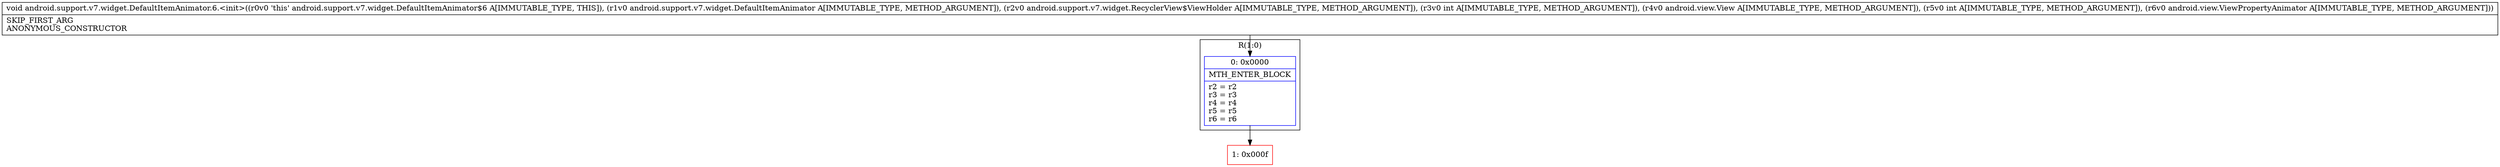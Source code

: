 digraph "CFG forandroid.support.v7.widget.DefaultItemAnimator.6.\<init\>(Landroid\/support\/v7\/widget\/DefaultItemAnimator;Landroid\/support\/v7\/widget\/RecyclerView$ViewHolder;ILandroid\/view\/View;ILandroid\/view\/ViewPropertyAnimator;)V" {
subgraph cluster_Region_2038282794 {
label = "R(1:0)";
node [shape=record,color=blue];
Node_0 [shape=record,label="{0\:\ 0x0000|MTH_ENTER_BLOCK\l|r2 = r2\lr3 = r3\lr4 = r4\lr5 = r5\lr6 = r6\l}"];
}
Node_1 [shape=record,color=red,label="{1\:\ 0x000f}"];
MethodNode[shape=record,label="{void android.support.v7.widget.DefaultItemAnimator.6.\<init\>((r0v0 'this' android.support.v7.widget.DefaultItemAnimator$6 A[IMMUTABLE_TYPE, THIS]), (r1v0 android.support.v7.widget.DefaultItemAnimator A[IMMUTABLE_TYPE, METHOD_ARGUMENT]), (r2v0 android.support.v7.widget.RecyclerView$ViewHolder A[IMMUTABLE_TYPE, METHOD_ARGUMENT]), (r3v0 int A[IMMUTABLE_TYPE, METHOD_ARGUMENT]), (r4v0 android.view.View A[IMMUTABLE_TYPE, METHOD_ARGUMENT]), (r5v0 int A[IMMUTABLE_TYPE, METHOD_ARGUMENT]), (r6v0 android.view.ViewPropertyAnimator A[IMMUTABLE_TYPE, METHOD_ARGUMENT]))  | SKIP_FIRST_ARG\lANONYMOUS_CONSTRUCTOR\l}"];
MethodNode -> Node_0;
Node_0 -> Node_1;
}

